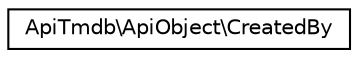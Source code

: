 digraph "Graphical Class Hierarchy"
{
  edge [fontname="Helvetica",fontsize="10",labelfontname="Helvetica",labelfontsize="10"];
  node [fontname="Helvetica",fontsize="10",shape=record];
  rankdir="LR";
  Node0 [label="ApiTmdb\\ApiObject\\CreatedBy",height=0.2,width=0.4,color="black", fillcolor="white", style="filled",URL="$classApiTmdb_1_1ApiObject_1_1CreatedBy.html"];
}
